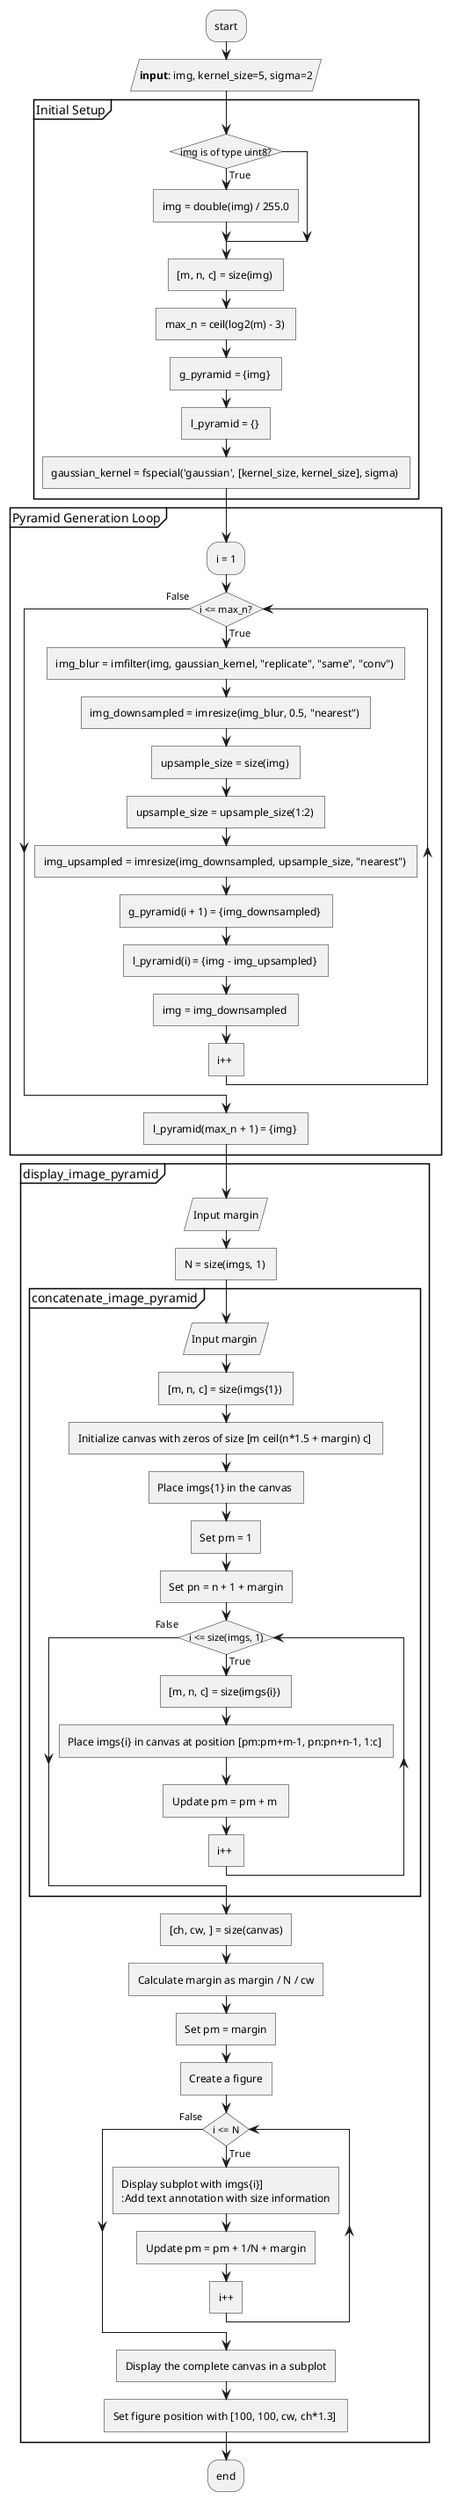 @startuml GeneratePyramids
skinparam conditionStyle InsideDiamond
skinparam ConditionEndStyle hline

:start;
:**input**: img, kernel_size=5, sigma=2/

partition Initial Setup {
    if (img is of type uint8?) then (True)
        :img = double(img) / 255.0]
    endif
    :[m, n, c] = size(img) ]
    :max_n = ceil(log2(m) - 3) ]
    :g_pyramid = {img} ]
    :l_pyramid = {} ]
    :gaussian_kernel = fspecial('gaussian', [kernel_size, kernel_size], sigma) ]
}

partition Pyramid Generation Loop {
    :i = 1;
    while (i <= max_n?) is (True)
        :img_blur = imfilter(img, gaussian_kernel, "replicate", "same", "conv") ]
        :img_downsampled = imresize(img_blur, 0.5, "nearest") ]
        :upsample_size = size(img) ]
        :upsample_size = upsample_size(1:2) ]
        :img_upsampled = imresize(img_downsampled, upsample_size, "nearest") ]
        :g_pyramid(i + 1) = {img_downsampled} ]
        :l_pyramid(i) = {img - img_upsampled} ]
        :img = img_downsampled ]
        :i++ ]
    endwhile (False)
    :l_pyramid(max_n + 1) = {img} ]
}



partition display_image_pyramid {

    :Input margin/
    :N = size(imgs, 1) ]
    partition concatenate_image_pyramid {
        :Input margin /
        :[m, n, c] = size(imgs{1}) ]
        :Initialize canvas with zeros of size [m ceil(n*1.5 + margin) c] ]
        :Place imgs{1} in the canvas ]
        
        :Set pm = 1]
        :Set pn = n + 1 + margin]
        while (i <= size(imgs, 1)) is (True)
            :[m, n, c] = size(imgs{i}) ]
            :Place imgs{i} in canvas at position [pm:pm+m-1, pn:pn+n-1, 1:c] ]
            :Update pm = pm + m ]
            :i++ ]
        endwhile (False)
    }
    :[ch, cw, ~] = size(canvas)]
    :Calculate margin as margin / N / cw]
    :Set pm = margin]
    :Create a figure]
    while (i <= N) is (True)
        :Display subplot with imgs{i}]
        :Add text annotation with size information]
        :Update pm = pm + 1/N + margin]
        :i++]
    endwhile (False)
    :Display the complete canvas in a subplot]
    :Set figure position with [100, 100, cw, ch*1.3] ]

}
 :end;
@enduml
